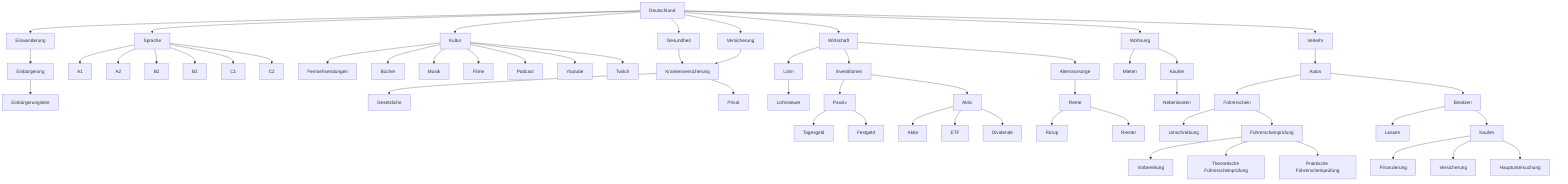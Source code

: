 graph TD
  De[Deutschland]
  De --> Ewd[Einwanderung]
    Ewd --> Ebg[Einbürgerung]
      Ebg --> Ebgt[Einbürgerungstest]

  De --> Sp[Sprache]
    Sp --> A1
    Sp --> A2
    Sp --> B2
    Sp --> B1
    Sp --> C1
    Sp --> C2

  De --> Kt[Kultur]
    Kt --> KtFeh[Fernsehsendungen]
    Kt --> KtBcr[Bücher]
    Kt --> KtMus[Musik]
    Kt --> KtFil[Filme]
    Kt --> KtPod[Podcast]
    Kt --> KtYoutube[Youtube]
    Kt --> KtTwitch[Twitch]

  De --> Gsht[Gesundheit]
   Gsht --> VrsKvrs

  De --> Vrs[Versicherung]
    Vrs --> VrsKvrs[Krankenversicherung]
      VrsKvrs --> GKvrs[Gesetzliche]
      VrsKvrs --> PKvrs[Privat]

  De --> Wrs[Wirtschaft]
    Wrs --> Wrsl[Lohn]
      Wrsl --> Wrsls[Lohnsteuer]
    Wrs --> WrsIn[Investitionen]
      WrsIn --> WrsInP[Passiv]
        WrsInP --> WrsInPTg[Tagesgeld]
        WrsInP --> WrsInPFg[Festgeld]
      WrsIn --> WrsInA[Aktiv]
        WrsInA --> WrsInAA[Aktie]
        WrsInA --> WrsInAE[ETF]
        WrsInA --> WrsInAD[Dividende]

    Wrs --> WrsAv[Altersvorsorge]
      WrsAv --> WrsAvRn[Rente]
        WrsAvRn --> WrsRnRu[Rürup]
        WrsAvRn --> WrsRnRi[Riester]

  De --> Whng[Wohnung]
    Whng --> WhngMt[Mieten]
    Whng --> WhngKf[Kaufen]
      WhngKf --> WhngNk[Nebenkosten]

  De --> Vk[Verkehr]
    Vk --> VkA[Autos]
      VkA --> VkAF[Führerschein]
        VkAF --> VkAFU[Umschreibung]
        VkAF --> VkAFP[Führerscheinprüfung]
          VkAFP --> VkAFPV[Vorbereitung]
          VkAFP --> VkAFPT[Theoretische Führerscheinprüfung]
          VkAFP --> VkAFPP[Praktische Führerscheinprüfung]

      VkA --> VkAB[Besitzen]
        VkAB --> VkAL[Leasen]
        VkAB --> VkAK[Kaufen]
          VkAK --> VkAKF[Finanzierung]
          VkAK --> VkAKV[Versicherung]
          VkAK --> VkAKH[Hauptuntersuchung]